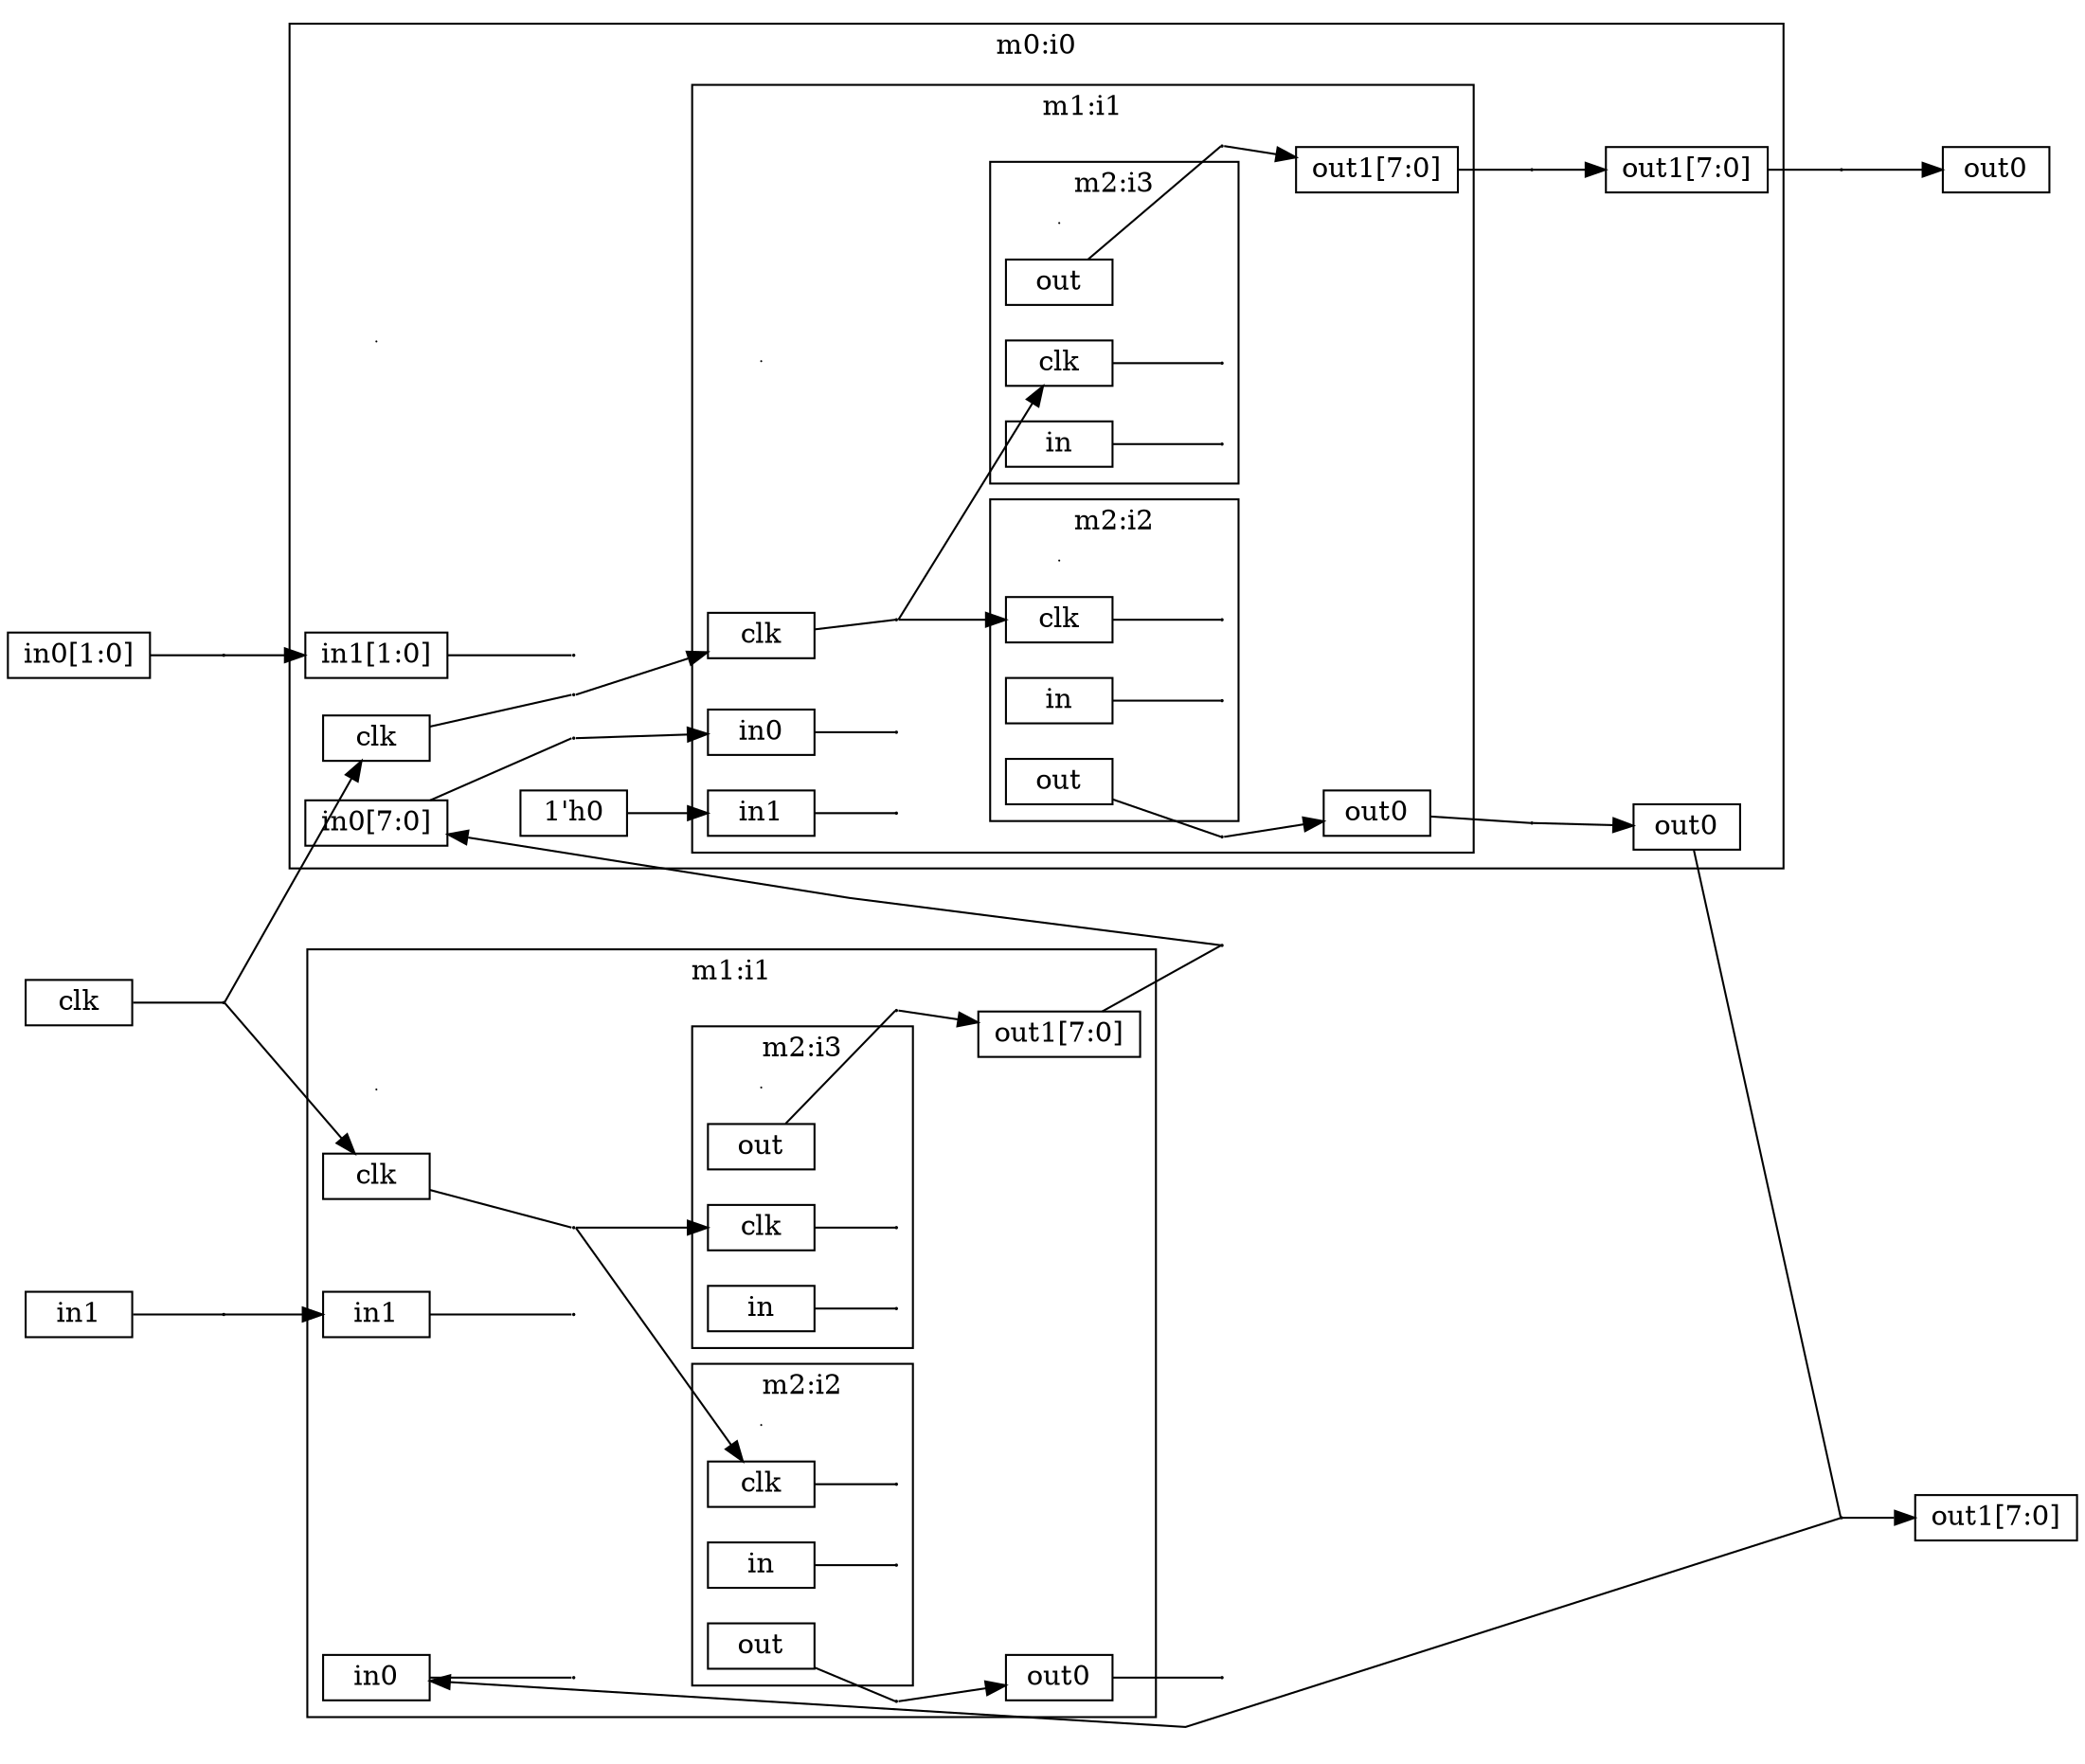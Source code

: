
digraph {
    rankdir="LR";
    overlap = true;
    splines = false;
    node [shape = box, height=0.1];
    edge [labelfloat=false];

subgraph cluster0 {
  graph [label = "m0:i0"];
tmp0[width=0.0, height=0.0, shape=point];
subgraph cluster1 {
  graph [label = "m1:i1"];
tmp1[width=0.0, height=0.0, shape=point];
subgraph cluster2 {
  graph [label = "m2:i2"];
tmp2[width=0.0, height=0.0, shape=point];
_i0_i1_i2_clk[label = "clk"];
_i0_i1_i2_in[label = "in"];
_i0_i1_i2_out[label = "out"];
_i0_i1_i2_clk_input_br[width=0.01, height=0.01, shape=point];
_i0_i1_i2_clk -> _i0_i1_i2_clk_input_br[dir = none];
_i0_i1_i2_in_input_br[width=0.01, height=0.01, shape=point];
_i0_i1_i2_in -> _i0_i1_i2_in_input_br[dir = none];
}
subgraph cluster3 {
  graph [label = "m2:i3"];
tmp3[width=0.0, height=0.0, shape=point];
_i0_i1_i3_clk[label = "clk"];
_i0_i1_i3_in[label = "in"];
_i0_i1_i3_out[label = "out"];
_i0_i1_i3_clk_input_br[width=0.01, height=0.01, shape=point];
_i0_i1_i3_clk -> _i0_i1_i3_clk_input_br[dir = none];
_i0_i1_i3_in_input_br[width=0.01, height=0.01, shape=point];
_i0_i1_i3_in -> _i0_i1_i3_in_input_br[dir = none];
}
_i0_i1_clk[label = "clk"];
_i0_i1_in0[label = "in0"];
_i0_i1_in1[label = "in1"];
_i0_i1_out0[label = "out0"];
_i0_i1_out1[label = "out1[7:0]"];
_i0_i1_clk_input_br[width=0.01, height=0.01, shape=point];
_i0_i1_clk -> _i0_i1_clk_input_br[dir = none];
_i0_i1_in0_input_br[width=0.01, height=0.01, shape=point];
_i0_i1_in0 -> _i0_i1_in0_input_br[dir = none];
_i0_i1_in1_input_br[width=0.01, height=0.01, shape=point];
_i0_i1_in1 -> _i0_i1_in1_input_br[dir = none];
_i0_i1_i2_out_output_br[width=0.01, height=0.01, shape=point];
_i0_i1_i2_out -> _i0_i1_i2_out_output_br[dir = none];
_i0_i1_i2_out_output_br -> _i0_i1_out0[label = ""];
_i0_i1_i3_out_output_br[width=0.01, height=0.01, shape=point];
_i0_i1_i3_out -> _i0_i1_i3_out_output_br[dir = none];
_i0_i1_i3_out_output_br -> _i0_i1_out1[label = ""];
_i0_i1_clk_input_br -> _i0_i1_i2_clk[label = " "];
_i0_i1_clk_input_br -> _i0_i1_i3_clk[label = " "];
}
_i0_clk[label = "clk"];
_i0_in0[label = "in0[7:0]"];
_i0_in1[label = "in1[1:0]"];
_i0_out0[label = "out0"];
_i0_out1[label = "out1[7:0]"];
_i0_clk_input_br[width=0.01, height=0.01, shape=point];
_i0_clk -> _i0_clk_input_br[dir = none];
_i0_in0_input_br[width=0.01, height=0.01, shape=point];
_i0_in0 -> _i0_in0_input_br[dir = none];
_i0_in1_input_br[width=0.01, height=0.01, shape=point];
_i0_in1 -> _i0_in1_input_br[dir = none];
_i0_i1_out0_output_br[width=0.01, height=0.01, shape=point];
_i0_i1_out0 -> _i0_i1_out0_output_br[dir = none];
_i0_i1_out0_output_br -> _i0_out0[label = ""];
_i0_i1_out1_output_br[width=0.01, height=0.01, shape=point];
_i0_i1_out1 -> _i0_i1_out1_output_br[dir = none];
_i0_i1_out1_output_br -> _i0_out1[label = ""];
_i0_clk_input_br -> _i0_i1_clk[label = " "];
_i0_in0_input_br -> _i0_i1_in0[label = " "];
_i0_const_i1in1[label = "1'h0"];
_i0_const_i1in1 -> _i0_i1_in1[label = " "];
}
subgraph cluster4 {
  graph [label = "m1:i1"];
tmp4[width=0.0, height=0.0, shape=point];
subgraph cluster5 {
  graph [label = "m2:i2"];
tmp5[width=0.0, height=0.0, shape=point];
_i1_i2_clk[label = "clk"];
_i1_i2_in[label = "in"];
_i1_i2_out[label = "out"];
_i1_i2_clk_input_br[width=0.01, height=0.01, shape=point];
_i1_i2_clk -> _i1_i2_clk_input_br[dir = none];
_i1_i2_in_input_br[width=0.01, height=0.01, shape=point];
_i1_i2_in -> _i1_i2_in_input_br[dir = none];
}
subgraph cluster6 {
  graph [label = "m2:i3"];
tmp6[width=0.0, height=0.0, shape=point];
_i1_i3_clk[label = "clk"];
_i1_i3_in[label = "in"];
_i1_i3_out[label = "out"];
_i1_i3_clk_input_br[width=0.01, height=0.01, shape=point];
_i1_i3_clk -> _i1_i3_clk_input_br[dir = none];
_i1_i3_in_input_br[width=0.01, height=0.01, shape=point];
_i1_i3_in -> _i1_i3_in_input_br[dir = none];
}
_i1_clk[label = "clk"];
_i1_in0[label = "in0"];
_i1_in1[label = "in1"];
_i1_out0[label = "out0"];
_i1_out1[label = "out1[7:0]"];
_i1_clk_input_br[width=0.01, height=0.01, shape=point];
_i1_clk -> _i1_clk_input_br[dir = none];
_i1_in0_input_br[width=0.01, height=0.01, shape=point];
_i1_in0 -> _i1_in0_input_br[dir = none];
_i1_in1_input_br[width=0.01, height=0.01, shape=point];
_i1_in1 -> _i1_in1_input_br[dir = none];
_i1_i2_out_output_br[width=0.01, height=0.01, shape=point];
_i1_i2_out -> _i1_i2_out_output_br[dir = none];
_i1_i2_out_output_br -> _i1_out0[label = ""];
_i1_i3_out_output_br[width=0.01, height=0.01, shape=point];
_i1_i3_out -> _i1_i3_out_output_br[dir = none];
_i1_i3_out_output_br -> _i1_out1[label = ""];
_i1_clk_input_br -> _i1_i2_clk[label = " "];
_i1_clk_input_br -> _i1_i3_clk[label = " "];
}
_clk[label = "clk"];
_in0[label = "in0[1:0]"];
_in1[label = "in1"];
_out0[label = "out0"];
_out1[label = "out1[7:0]"];
_clk_input_br[width=0.01, height=0.01, shape=point];
_clk -> _clk_input_br[dir = none];
_in0_input_br[width=0.01, height=0.01, shape=point];
_in0 -> _in0_input_br[dir = none];
_in1_input_br[width=0.01, height=0.01, shape=point];
_in1 -> _in1_input_br[dir = none];
_i0_out0_output_br[width=0.01, height=0.01, shape=point];
_i0_out0 -> _i0_out0_output_br[dir = none];
_i0_out0_output_br -> _out1[label = ""];
_i0_out1_output_br[width=0.01, height=0.01, shape=point];
_i0_out1 -> _i0_out1_output_br[dir = none];
_i0_out1_output_br -> _out0[label = ""];
_i1_out0_output_br[width=0.01, height=0.01, shape=point];
_i1_out0 -> _i1_out0_output_br[dir = none];
_i1_out1_output_br[width=0.01, height=0.01, shape=point];
_i1_out1 -> _i1_out1_output_br[dir = none];
_clk_input_br -> _i0_clk[label = " "];
_i1_out1_output_br -> _i0_in0[label = " "];
_in0_input_br -> _i0_in1[label = " "];
_clk_input_br -> _i1_clk[label = " "];
_i0_out0_output_br -> _i1_in0[label = " "];
_in1_input_br -> _i1_in1[label = " "];
{rank = max; _out0;}
{rank = max; _out1;}
}
